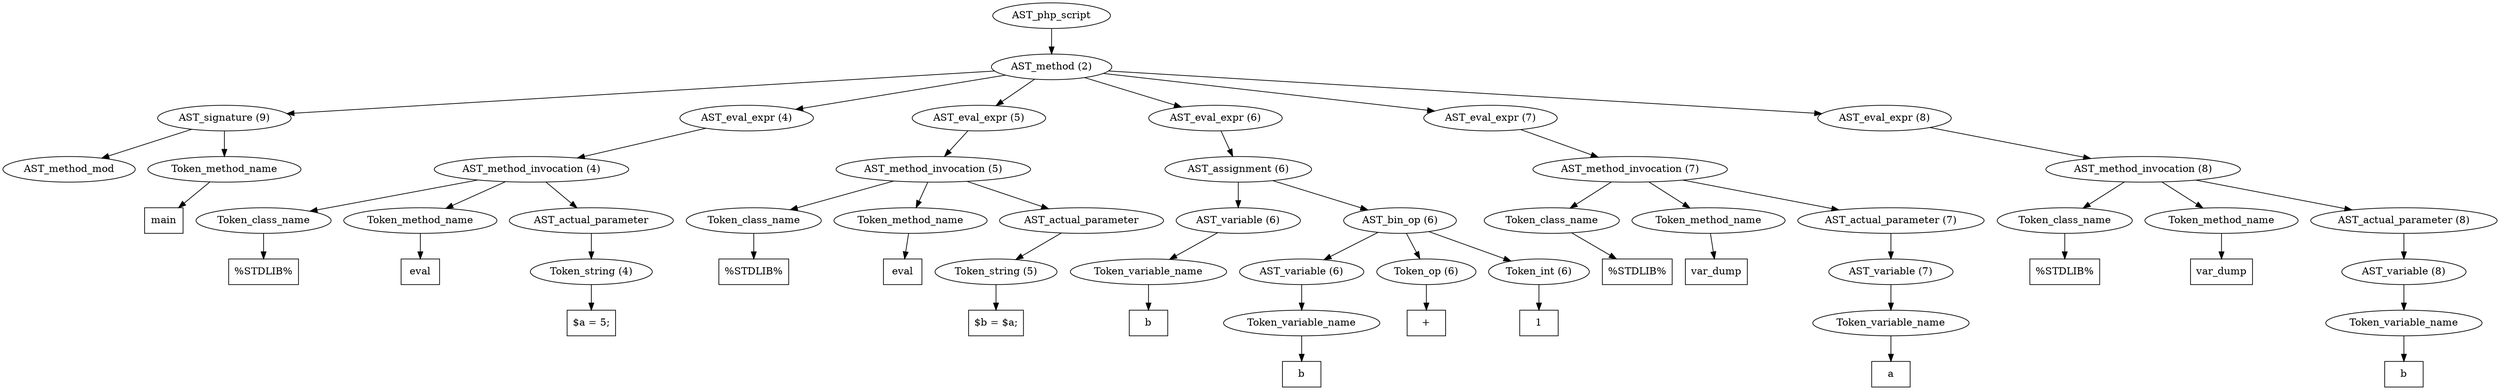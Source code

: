 /*
 * AST in dot format generated by phc -- the PHP compiler
 */

digraph AST {
node_0 [label="AST_php_script"];
node_1 [label="AST_method (2)"];
node_2 [label="AST_signature (9)"];
node_3 [label="AST_method_mod"];
node_4 [label="Token_method_name"];
node_5 [label="main", shape=box]
node_4 -> node_5;
node_2 -> node_4;
node_2 -> node_3;
node_6 [label="AST_eval_expr (4)"];
node_7 [label="AST_method_invocation (4)"];
node_8 [label="Token_class_name"];
node_9 [label="%STDLIB%", shape=box]
node_8 -> node_9;
node_10 [label="Token_method_name"];
node_11 [label="eval", shape=box]
node_10 -> node_11;
node_12 [label="AST_actual_parameter"];
node_13 [label="Token_string (4)"];
node_14 [label="$a = 5;", shape=box]
node_13 -> node_14;
node_12 -> node_13;
node_7 -> node_12;
node_7 -> node_10;
node_7 -> node_8;
node_6 -> node_7;
node_15 [label="AST_eval_expr (5)"];
node_16 [label="AST_method_invocation (5)"];
node_17 [label="Token_class_name"];
node_18 [label="%STDLIB%", shape=box]
node_17 -> node_18;
node_19 [label="Token_method_name"];
node_20 [label="eval", shape=box]
node_19 -> node_20;
node_21 [label="AST_actual_parameter"];
node_22 [label="Token_string (5)"];
node_23 [label="$b = $a;", shape=box]
node_22 -> node_23;
node_21 -> node_22;
node_16 -> node_21;
node_16 -> node_19;
node_16 -> node_17;
node_15 -> node_16;
node_24 [label="AST_eval_expr (6)"];
node_25 [label="AST_assignment (6)"];
node_26 [label="AST_variable (6)"];
node_27 [label="Token_variable_name"];
node_28 [label="b", shape=box]
node_27 -> node_28;
node_26 -> node_27;
node_29 [label="AST_bin_op (6)"];
node_30 [label="AST_variable (6)"];
node_31 [label="Token_variable_name"];
node_32 [label="b", shape=box]
node_31 -> node_32;
node_30 -> node_31;
node_33 [label="Token_op (6)"];
node_34 [label="+", shape=box]
node_33 -> node_34;
node_35 [label="Token_int (6)"];
node_36 [label="1", shape=box]
node_35 -> node_36;
node_29 -> node_35;
node_29 -> node_33;
node_29 -> node_30;
node_25 -> node_29;
node_25 -> node_26;
node_24 -> node_25;
node_37 [label="AST_eval_expr (7)"];
node_38 [label="AST_method_invocation (7)"];
node_39 [label="Token_class_name"];
node_40 [label="%STDLIB%", shape=box]
node_39 -> node_40;
node_41 [label="Token_method_name"];
node_42 [label="var_dump", shape=box]
node_41 -> node_42;
node_43 [label="AST_actual_parameter (7)"];
node_44 [label="AST_variable (7)"];
node_45 [label="Token_variable_name"];
node_46 [label="a", shape=box]
node_45 -> node_46;
node_44 -> node_45;
node_43 -> node_44;
node_38 -> node_43;
node_38 -> node_41;
node_38 -> node_39;
node_37 -> node_38;
node_47 [label="AST_eval_expr (8)"];
node_48 [label="AST_method_invocation (8)"];
node_49 [label="Token_class_name"];
node_50 [label="%STDLIB%", shape=box]
node_49 -> node_50;
node_51 [label="Token_method_name"];
node_52 [label="var_dump", shape=box]
node_51 -> node_52;
node_53 [label="AST_actual_parameter (8)"];
node_54 [label="AST_variable (8)"];
node_55 [label="Token_variable_name"];
node_56 [label="b", shape=box]
node_55 -> node_56;
node_54 -> node_55;
node_53 -> node_54;
node_48 -> node_53;
node_48 -> node_51;
node_48 -> node_49;
node_47 -> node_48;
node_1 -> node_47;
node_1 -> node_37;
node_1 -> node_24;
node_1 -> node_15;
node_1 -> node_6;
node_1 -> node_2;
node_0 -> node_1;
}
